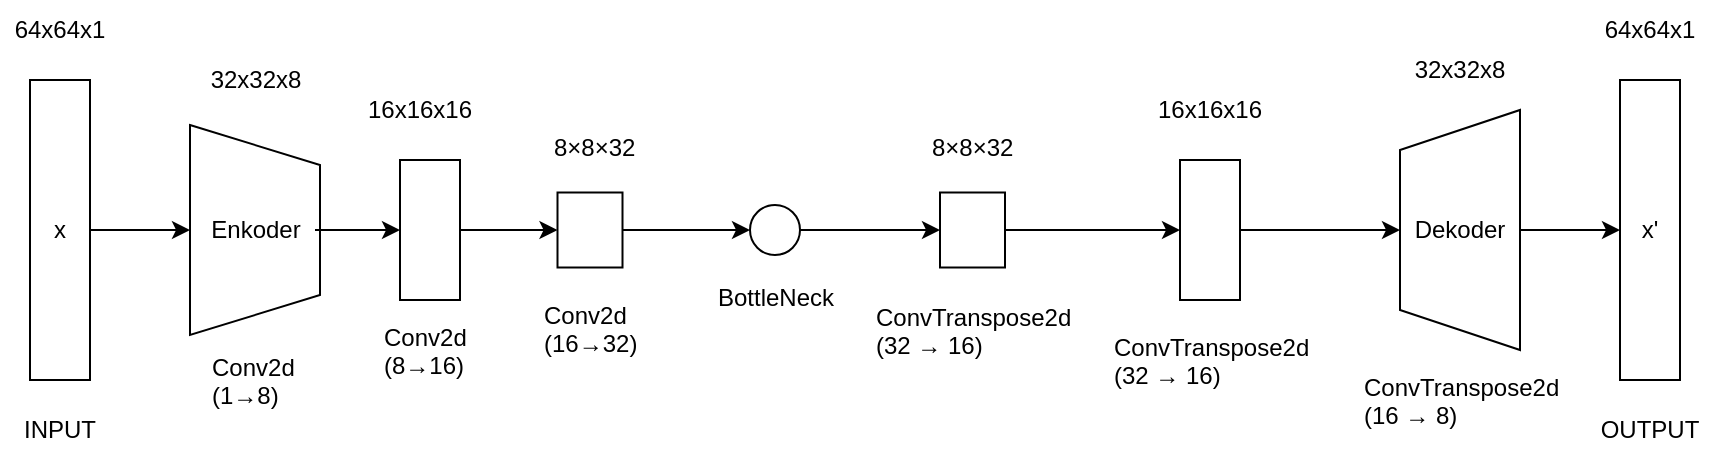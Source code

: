 <mxfile>
    <diagram id="9oOiO40lZOVlxxzNbibi" name="Page-1">
        <mxGraphModel dx="864" dy="1147" grid="1" gridSize="10" guides="1" tooltips="1" connect="1" arrows="1" fold="1" page="1" pageScale="1" pageWidth="850" pageHeight="1100" math="0" shadow="0">
            <root>
                <mxCell id="0"/>
                <mxCell id="1" parent="0"/>
                <mxCell id="9" style="edgeStyle=none;html=1;entryX=0.5;entryY=1;entryDx=0;entryDy=0;" parent="1" source="5" target="7" edge="1">
                    <mxGeometry relative="1" as="geometry"/>
                </mxCell>
                <mxCell id="5" value="x" style="rounded=0;whiteSpace=wrap;html=1;" parent="1" vertex="1">
                    <mxGeometry x="65" y="560" width="30" height="150" as="geometry"/>
                </mxCell>
                <mxCell id="6" value="INPUT" style="text;html=1;align=center;verticalAlign=middle;whiteSpace=wrap;rounded=0;" parent="1" vertex="1">
                    <mxGeometry x="50" y="720" width="60" height="30" as="geometry"/>
                </mxCell>
                <mxCell id="7" value="" style="shape=trapezoid;perimeter=trapezoidPerimeter;whiteSpace=wrap;html=1;fixedSize=1;rounded=0;rotation=90;" parent="1" vertex="1">
                    <mxGeometry x="125" y="602.5" width="105" height="65" as="geometry"/>
                </mxCell>
                <mxCell id="24" value="" style="edgeStyle=none;html=1;" parent="1" source="10" target="23" edge="1">
                    <mxGeometry relative="1" as="geometry"/>
                </mxCell>
                <mxCell id="10" value="Enkoder" style="text;html=1;align=center;verticalAlign=middle;whiteSpace=wrap;rounded=0;" parent="1" vertex="1">
                    <mxGeometry x="147.5" y="620" width="60" height="30" as="geometry"/>
                </mxCell>
                <mxCell id="49" style="edgeStyle=none;html=1;entryX=0;entryY=0.5;entryDx=0;entryDy=0;" parent="1" source="12" target="48" edge="1">
                    <mxGeometry relative="1" as="geometry"/>
                </mxCell>
                <mxCell id="12" value="" style="whiteSpace=wrap;html=1;rounded=0;" parent="1" vertex="1">
                    <mxGeometry x="328.75" y="616.25" width="32.5" height="37.5" as="geometry"/>
                </mxCell>
                <mxCell id="15" value="" style="shape=trapezoid;perimeter=trapezoidPerimeter;whiteSpace=wrap;html=1;fixedSize=1;rounded=0;rotation=-90;" parent="1" vertex="1">
                    <mxGeometry x="720" y="605" width="120" height="60" as="geometry"/>
                </mxCell>
                <mxCell id="21" style="edgeStyle=none;html=1;" parent="1" source="18" target="19" edge="1">
                    <mxGeometry relative="1" as="geometry"/>
                </mxCell>
                <mxCell id="18" value="Dekoder" style="text;html=1;align=center;verticalAlign=middle;whiteSpace=wrap;rounded=0;" parent="1" vertex="1">
                    <mxGeometry x="750" y="620" width="60" height="30" as="geometry"/>
                </mxCell>
                <mxCell id="19" value="x&#39;" style="whiteSpace=wrap;html=1;rounded=0;" parent="1" vertex="1">
                    <mxGeometry x="860" y="560" width="30" height="150" as="geometry"/>
                </mxCell>
                <mxCell id="22" value="OUTPUT" style="text;html=1;align=center;verticalAlign=middle;whiteSpace=wrap;rounded=0;" parent="1" vertex="1">
                    <mxGeometry x="845" y="720" width="60" height="30" as="geometry"/>
                </mxCell>
                <mxCell id="29" style="edgeStyle=none;html=1;entryX=0;entryY=0.5;entryDx=0;entryDy=0;" parent="1" source="23" target="12" edge="1">
                    <mxGeometry relative="1" as="geometry"/>
                </mxCell>
                <mxCell id="23" value="" style="whiteSpace=wrap;html=1;" parent="1" vertex="1">
                    <mxGeometry x="250" y="600" width="30" height="70" as="geometry"/>
                </mxCell>
                <mxCell id="25" value="32x32x8" style="text;html=1;align=center;verticalAlign=middle;whiteSpace=wrap;rounded=0;" parent="1" vertex="1">
                    <mxGeometry x="147.5" y="545" width="60" height="30" as="geometry"/>
                </mxCell>
                <mxCell id="26" value="16x16x16" style="text;html=1;align=center;verticalAlign=middle;whiteSpace=wrap;rounded=0;" parent="1" vertex="1">
                    <mxGeometry x="230" y="560" width="60" height="30" as="geometry"/>
                </mxCell>
                <mxCell id="27" value="64x64x1" style="text;html=1;align=center;verticalAlign=middle;whiteSpace=wrap;rounded=0;" parent="1" vertex="1">
                    <mxGeometry x="50" y="520" width="60" height="30" as="geometry"/>
                </mxCell>
                <mxCell id="30" value="Conv2d&lt;div&gt;(1→8)&lt;/div&gt;" style="text;whiteSpace=wrap;html=1;" parent="1" vertex="1">
                    <mxGeometry x="153.75" y="690" width="47.5" height="40" as="geometry"/>
                </mxCell>
                <mxCell id="31" value="Conv2d&lt;div&gt;(8→16)&lt;/div&gt;" style="text;whiteSpace=wrap;html=1;" parent="1" vertex="1">
                    <mxGeometry x="240" y="675" width="50" height="40" as="geometry"/>
                </mxCell>
                <mxCell id="32" value="Conv2d&lt;div&gt;(16→32)&lt;/div&gt;" style="text;whiteSpace=wrap;html=1;" parent="1" vertex="1">
                    <mxGeometry x="320" y="663.75" width="50" height="40" as="geometry"/>
                </mxCell>
                <mxCell id="34" value="ConvTranspose2d&lt;div&gt;(32 → 16)&lt;br&gt;&lt;/div&gt;" style="text;whiteSpace=wrap;html=1;" parent="1" vertex="1">
                    <mxGeometry x="486.25" y="665" width="100" height="40" as="geometry"/>
                </mxCell>
                <mxCell id="37" style="edgeStyle=none;html=1;entryX=0;entryY=0.5;entryDx=0;entryDy=0;" parent="1" source="35" target="36" edge="1">
                    <mxGeometry relative="1" as="geometry"/>
                </mxCell>
                <mxCell id="35" value="" style="whiteSpace=wrap;html=1;rounded=0;" parent="1" vertex="1">
                    <mxGeometry x="520" y="616.25" width="32.5" height="37.5" as="geometry"/>
                </mxCell>
                <mxCell id="42" style="edgeStyle=none;html=1;entryX=0.5;entryY=0;entryDx=0;entryDy=0;" parent="1" source="36" target="15" edge="1">
                    <mxGeometry relative="1" as="geometry"/>
                </mxCell>
                <mxCell id="36" value="" style="whiteSpace=wrap;html=1;" parent="1" vertex="1">
                    <mxGeometry x="640" y="600" width="30" height="70" as="geometry"/>
                </mxCell>
                <mxCell id="40" value="ConvTranspose2d&lt;div&gt;(32 → 16)&lt;br&gt;&lt;/div&gt;" style="text;whiteSpace=wrap;html=1;" parent="1" vertex="1">
                    <mxGeometry x="605" y="680" width="100" height="40" as="geometry"/>
                </mxCell>
                <mxCell id="41" value="ConvTranspose2d&lt;div&gt;(16 → 8)&lt;br&gt;&lt;/div&gt;" style="text;whiteSpace=wrap;html=1;" parent="1" vertex="1">
                    <mxGeometry x="730" y="700" width="100" height="40" as="geometry"/>
                </mxCell>
                <mxCell id="43" value="8×8×32" style="text;whiteSpace=wrap;html=1;" parent="1" vertex="1">
                    <mxGeometry x="325" y="580" width="45" height="40" as="geometry"/>
                </mxCell>
                <mxCell id="44" value="32x32x8" style="text;html=1;align=center;verticalAlign=middle;whiteSpace=wrap;rounded=0;" parent="1" vertex="1">
                    <mxGeometry x="750" y="540" width="60" height="30" as="geometry"/>
                </mxCell>
                <mxCell id="45" value="16x16x16" style="text;html=1;align=center;verticalAlign=middle;whiteSpace=wrap;rounded=0;" parent="1" vertex="1">
                    <mxGeometry x="625" y="560" width="60" height="30" as="geometry"/>
                </mxCell>
                <mxCell id="46" value="8×8×32" style="text;whiteSpace=wrap;html=1;" parent="1" vertex="1">
                    <mxGeometry x="513.75" y="580" width="45" height="40" as="geometry"/>
                </mxCell>
                <mxCell id="50" style="edgeStyle=none;html=1;entryX=0;entryY=0.5;entryDx=0;entryDy=0;" parent="1" source="48" target="35" edge="1">
                    <mxGeometry relative="1" as="geometry"/>
                </mxCell>
                <mxCell id="48" value="" style="ellipse;whiteSpace=wrap;html=1;aspect=fixed;" parent="1" vertex="1">
                    <mxGeometry x="425" y="622.5" width="25" height="25" as="geometry"/>
                </mxCell>
                <mxCell id="51" value="BottleNeck" style="text;html=1;align=center;verticalAlign=middle;whiteSpace=wrap;rounded=0;" parent="1" vertex="1">
                    <mxGeometry x="407.5" y="653.75" width="60" height="30" as="geometry"/>
                </mxCell>
                <mxCell id="57" value="64x64x1" style="text;html=1;align=center;verticalAlign=middle;whiteSpace=wrap;rounded=0;" parent="1" vertex="1">
                    <mxGeometry x="845" y="520" width="60" height="30" as="geometry"/>
                </mxCell>
            </root>
        </mxGraphModel>
    </diagram>
</mxfile>